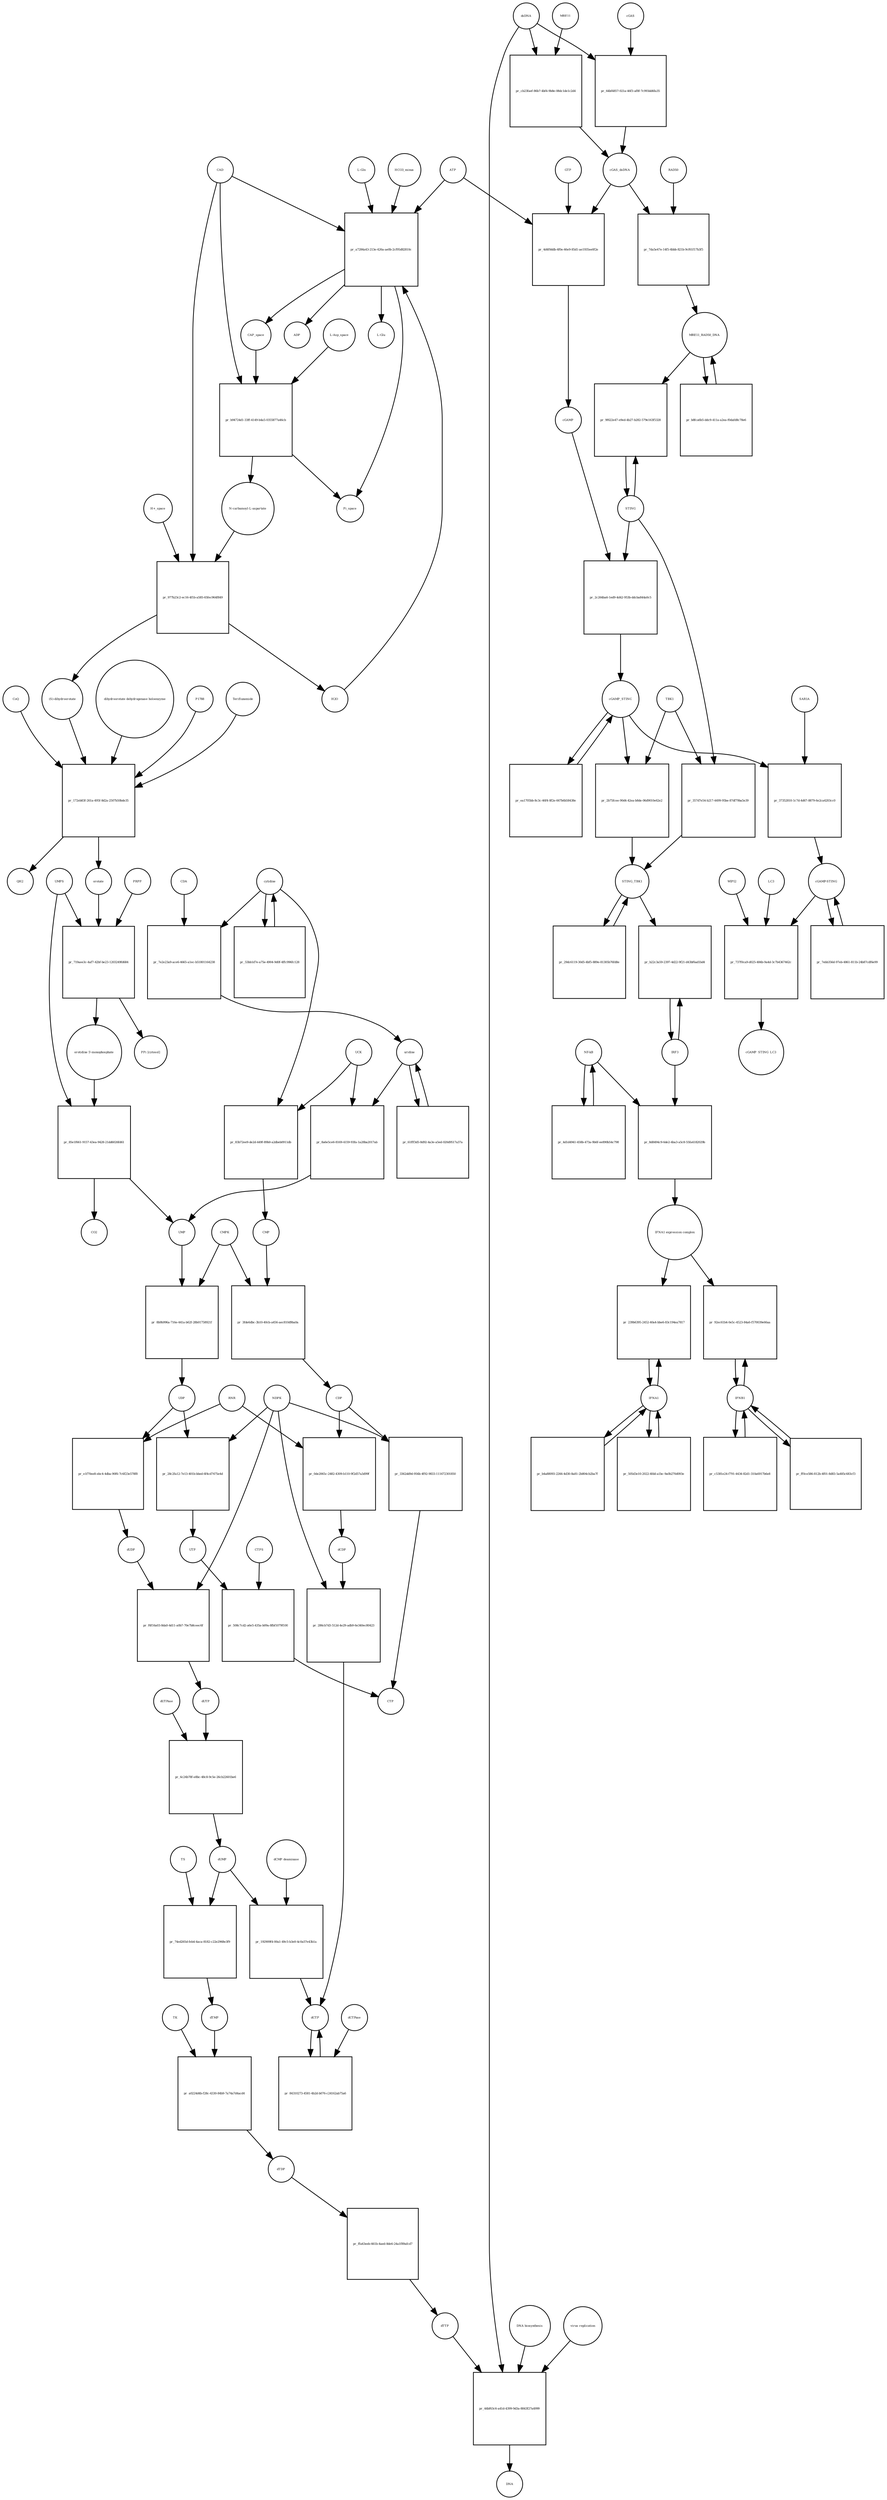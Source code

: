 strict digraph  {
"L-Gln" [annotation="", bipartite=0, cls="simple chemical", fontsize=4, label="L-Gln", shape=circle];
"pr_a7284a43-213e-426a-ae0b-2cf95d82810c" [annotation="", bipartite=1, cls=process, fontsize=4, label="pr_a7284a43-213e-426a-ae0b-2cf95d82810c", shape=square];
CAP_space [annotation="", bipartite=0, cls="simple chemical", fontsize=4, label=CAP_space, shape=circle];
CAD [annotation="", bipartite=0, cls=macromolecule, fontsize=4, label=CAD, shape=circle];
HCO3_minus [annotation="", bipartite=0, cls="simple chemical", fontsize=4, label=HCO3_minus, shape=circle];
H2O [annotation="", bipartite=0, cls="simple chemical", fontsize=4, label=H2O, shape=circle];
ATP [annotation="", bipartite=0, cls="simple chemical", fontsize=4, label=ATP, shape=circle];
"L-Glu" [annotation="", bipartite=0, cls="simple chemical", fontsize=4, label="L-Glu", shape=circle];
ADP [annotation="", bipartite=0, cls="simple chemical", fontsize=4, label=ADP, shape=circle];
Pi_space [annotation="", bipartite=0, cls="simple chemical", fontsize=4, label=Pi_space, shape=circle];
cytidine [annotation="", bipartite=0, cls="simple chemical", fontsize=4, label=cytidine, shape=circle];
"pr_7e2e23a9-ace6-4665-a1ec-b51801164238" [annotation="", bipartite=1, cls=process, fontsize=4, label="pr_7e2e23a9-ace6-4665-a1ec-b51801164238", shape=square];
uridine [annotation="", bipartite=0, cls="simple chemical", fontsize=4, label=uridine, shape=circle];
CDA [annotation="", bipartite=0, cls=macromolecule, fontsize=4, label=CDA, shape=circle];
"pr_8a6e5ce6-8169-4159-93fa-1a28ba2017ab" [annotation="", bipartite=1, cls=process, fontsize=4, label="pr_8a6e5ce6-8169-4159-93fa-1a28ba2017ab", shape=square];
UMP [annotation="", bipartite=0, cls="simple chemical", fontsize=4, label=UMP, shape=circle];
UCK [annotation="", bipartite=0, cls=macromolecule, fontsize=4, label=UCK, shape=circle];
"pr_83b72ee9-de2d-449f-89b0-a2dbeb0911db" [annotation="", bipartite=1, cls=process, fontsize=4, label="pr_83b72ee9-de2d-449f-89b0-a2dbeb0911db", shape=square];
CMP [annotation="", bipartite=0, cls="simple chemical", fontsize=4, label=CMP, shape=circle];
"pr_61fff3d5-8d92-4a3e-a5ed-020d9517a37a" [annotation="", bipartite=1, cls=process, fontsize=4, label="pr_61fff3d5-8d92-4a3e-a5ed-020d9517a37a", shape=square];
"pr_53bb1d7e-a75e-4904-9d0f-4ffc996fc128" [annotation="", bipartite=1, cls=process, fontsize=4, label="pr_53bb1d7e-a75e-4904-9d0f-4ffc996fc128", shape=square];
"pr_8b9b996a-716e-441a-b62f-28b01758921f" [annotation="", bipartite=1, cls=process, fontsize=4, label="pr_8b9b996a-716e-441a-b62f-28b01758921f", shape=square];
UDP [annotation="", bipartite=0, cls="simple chemical", fontsize=4, label=UDP, shape=circle];
CMPK [annotation="", bipartite=0, cls=macromolecule, fontsize=4, label=CMPK, shape=circle];
"pr_3fde6dbc-3b10-40cb-a456-aec810d9ba0a" [annotation="", bipartite=1, cls=process, fontsize=4, label="pr_3fde6dbc-3b10-40cb-a456-aec810d9ba0a", shape=square];
CDP [annotation="", bipartite=0, cls="simple chemical", fontsize=4, label=CDP, shape=circle];
"pr_28c2fa12-7e13-401b-bbed-6f4cd7475e4d" [annotation="", bipartite=1, cls=process, fontsize=4, label="pr_28c2fa12-7e13-401b-bbed-6f4cd7475e4d", shape=square];
UTP [annotation="", bipartite=0, cls="simple chemical", fontsize=4, label=UTP, shape=circle];
NDPK [annotation="", bipartite=0, cls=macromolecule, fontsize=4, label=NDPK, shape=circle];
"pr_3362dd9d-956b-4f92-9833-111672301850" [annotation="", bipartite=1, cls=process, fontsize=4, label="pr_3362dd9d-956b-4f92-9833-111672301850", shape=square];
CTP [annotation="", bipartite=0, cls="simple chemical", fontsize=4, label=CTP, shape=circle];
"pr_508c7cd2-a6e5-435a-b09a-8fbf1079f100" [annotation="", bipartite=1, cls=process, fontsize=4, label="pr_508c7cd2-a6e5-435a-b09a-8fbf1079f100", shape=square];
CTPS [annotation="", bipartite=0, cls=macromolecule, fontsize=4, label=CTPS, shape=circle];
"pr_e1f70ee8-ebc4-4dba-90f6-7c6f23e578f8" [annotation="", bipartite=1, cls=process, fontsize=4, label="pr_e1f70ee8-ebc4-4dba-90f6-7c6f23e578f8", shape=square];
dUDP [annotation="", bipartite=0, cls="simple chemical", fontsize=4, label=dUDP, shape=circle];
RNR [annotation="", bipartite=0, cls=macromolecule, fontsize=4, label=RNR, shape=circle];
"pr_f6f16a03-8da0-4d11-a0b7-70e7b8ceec6f" [annotation="", bipartite=1, cls=process, fontsize=4, label="pr_f6f16a03-8da0-4d11-a0b7-70e7b8ceec6f", shape=square];
dUTP [annotation="", bipartite=0, cls="simple chemical", fontsize=4, label=dUTP, shape=circle];
dCDP [annotation="", bipartite=0, cls="simple chemical", fontsize=4, label=dCDP, shape=circle];
"pr_286cb7d3-512d-4e29-adb9-6e340ec80423" [annotation="", bipartite=1, cls=process, fontsize=4, label="pr_286cb7d3-512d-4e29-adb9-6e340ec80423", shape=square];
dCTP [annotation="", bipartite=0, cls="simple chemical", fontsize=4, label=dCTP, shape=circle];
"pr_0de2065c-2482-4309-b110-9f2d57a3d99f" [annotation="", bipartite=1, cls=process, fontsize=4, label="pr_0de2065c-2482-4309-b110-9f2d57a3d99f", shape=square];
"pr_6c24b78f-e8bc-48c8-9c5e-26cb22601be6" [annotation="", bipartite=1, cls=process, fontsize=4, label="pr_6c24b78f-e8bc-48c8-9c5e-26cb22601be6", shape=square];
dUMP [annotation="", bipartite=0, cls="simple chemical", fontsize=4, label=dUMP, shape=circle];
dUTPase [annotation="", bipartite=0, cls=macromolecule, fontsize=4, label=dUTPase, shape=circle];
"pr_84310273-4581-4b2d-b076-c24162ab75a6" [annotation="", bipartite=1, cls=process, fontsize=4, label="pr_84310273-4581-4b2d-b076-c24162ab75a6", shape=square];
dCTPase [annotation="", bipartite=0, cls=macromolecule, fontsize=4, label=dCTPase, shape=circle];
"pr_192909f4-00a1-49c5-b3e0-4c0a57e43b1a" [annotation="", bipartite=1, cls=process, fontsize=4, label="pr_192909f4-00a1-49c5-b3e0-4c0a57e43b1a", shape=square];
"dCMP deaminase" [annotation="", bipartite=0, cls=macromolecule, fontsize=4, label="dCMP deaminase", shape=circle];
"pr_74ed265d-feb4-4aca-8182-c22e2968e3f9" [annotation="", bipartite=1, cls=process, fontsize=4, label="pr_74ed265d-feb4-4aca-8182-c22e2968e3f9", shape=square];
dTMP [annotation="", bipartite=0, cls="simple chemical", fontsize=4, label=dTMP, shape=circle];
TS [annotation="", bipartite=0, cls=macromolecule, fontsize=4, label=TS, shape=circle];
"pr_a0224d4b-f28c-4330-84b9-7a74a7d4acd4" [annotation="", bipartite=1, cls=process, fontsize=4, label="pr_a0224d4b-f28c-4330-84b9-7a74a7d4acd4", shape=square];
dTDP [annotation="", bipartite=0, cls="simple chemical", fontsize=4, label=dTDP, shape=circle];
TK [annotation="", bipartite=0, cls=macromolecule, fontsize=4, label=TK, shape=circle];
"pr_ffa43eeb-661b-4aed-8de6-24a1f89afcd7" [annotation="", bipartite=1, cls=process, fontsize=4, label="pr_ffa43eeb-661b-4aed-8de6-24a1f89afcd7", shape=square];
dTTP [annotation="", bipartite=0, cls="simple chemical", fontsize=4, label=dTTP, shape=circle];
dsDNA [annotation="", bipartite=0, cls="simple chemical", fontsize=4, label=dsDNA, shape=circle];
"pr_64bf4857-021a-46f3-af8f-7c993dd6fa35" [annotation="", bipartite=1, cls=process, fontsize=4, label="pr_64bf4857-021a-46f3-af8f-7c993dd6fa35", shape=square];
cGAS [annotation="", bipartite=0, cls=macromolecule, fontsize=4, label=cGAS, shape=circle];
cGAS_dsDNA [annotation="", bipartite=0, cls=complex, fontsize=4, label=cGAS_dsDNA, shape=circle];
"pr_4d4f0ddb-4f0e-46e9-85d1-ae1935ee0f2e" [annotation="", bipartite=1, cls=process, fontsize=4, label="pr_4d4f0ddb-4f0e-46e9-85d1-ae1935ee0f2e", shape=square];
GTP [annotation="", bipartite=0, cls="simple chemical", fontsize=4, label=GTP, shape=circle];
cGAMP [annotation="", bipartite=0, cls="simple chemical", fontsize=4, label=cGAMP, shape=circle];
"pr_2c264ba6-1ed9-4d42-953b-ddcba844a0c5" [annotation="", bipartite=1, cls=process, fontsize=4, label="pr_2c264ba6-1ed9-4d42-953b-ddcba844a0c5", shape=square];
STING [annotation="", bipartite=0, cls="macromolecule multimer", fontsize=4, label=STING, shape=circle];
cGAMP_STING [annotation="", bipartite=0, cls=complex, fontsize=4, label=cGAMP_STING, shape=circle];
TBK1 [annotation="", bipartite=0, cls=macromolecule, fontsize=4, label=TBK1, shape=circle];
"pr_2b75fcee-90d4-42ea-b8de-06d9010e62e2" [annotation="", bipartite=1, cls=process, fontsize=4, label="pr_2b75fcee-90d4-42ea-b8de-06d9010e62e2", shape=square];
STING_TBK1 [annotation="", bipartite=0, cls=complex, fontsize=4, label=STING_TBK1, shape=circle];
"pr_ea1705bb-8c3c-46f4-8f2e-667b6b58438e" [annotation="", bipartite=1, cls=process, fontsize=4, label="pr_ea1705bb-8c3c-46f4-8f2e-667b6b58438e", shape=square];
"pr_29dc6119-30d5-4bf5-889e-81305b76fd8e" [annotation="", bipartite=1, cls=process, fontsize=4, label="pr_29dc6119-30d5-4bf5-889e-81305b76fd8e", shape=square];
"NF-kB" [annotation="", bipartite=0, cls=complex, fontsize=4, label="NF-kB", shape=circle];
"pr_4d1d4941-458b-473a-9b6f-ee890b54c798" [annotation="", bipartite=1, cls=process, fontsize=4, label="pr_4d1d4941-458b-473a-9b6f-ee890b54c798", shape=square];
IFNA1 [annotation="", bipartite=0, cls="nucleic acid feature", fontsize=4, label=IFNA1, shape=circle];
"pr_505d3e10-2022-4fdd-a1bc-9a0b270d093e" [annotation="", bipartite=1, cls=process, fontsize=4, label="pr_505d3e10-2022-4fdd-a1bc-9a0b270d093e", shape=square];
IFNB1 [annotation="", bipartite=0, cls="nucleic acid feature", fontsize=4, label=IFNB1, shape=circle];
"pr_ff0ce586-812b-4f01-8d83-5a485c683cf3" [annotation="", bipartite=1, cls=process, fontsize=4, label="pr_ff0ce586-812b-4f01-8d83-5a485c683cf3", shape=square];
"pr_b4a88093-2266-4d30-8a81-2b804cb2ba7f" [annotation="", bipartite=1, cls=process, fontsize=4, label="pr_b4a88093-2266-4d30-8a81-2b804cb2ba7f", shape=square];
"pr_c5381e24-f791-4434-82d1-310a6917b6e8" [annotation="", bipartite=1, cls=process, fontsize=4, label="pr_c5381e24-f791-4434-82d1-310a6917b6e8", shape=square];
"pr_92ec61b4-0e5c-4523-84a6-f570039e66aa" [annotation="", bipartite=1, cls=process, fontsize=4, label="pr_92ec61b4-0e5c-4523-84a6-f570039e66aa", shape=square];
"IFNA1 expression complex" [annotation="", bipartite=0, cls=complex, fontsize=4, label="IFNA1 expression complex", shape=circle];
"cGAMP-STING" [annotation="", bipartite=0, cls=complex, fontsize=4, label="cGAMP-STING", shape=circle];
"pr_7ebb356d-97eb-4861-811b-24b87cdf6e99" [annotation="", bipartite=1, cls=process, fontsize=4, label="pr_7ebb356d-97eb-4861-811b-24b87cdf6e99", shape=square];
"pr_cb23faef-86b7-4bf4-9b8e-08dc1de1c2d4" [annotation="", bipartite=1, cls=process, fontsize=4, label="pr_cb23faef-86b7-4bf4-9b8e-08dc1de1c2d4", shape=square];
MRE11 [annotation="", bipartite=0, cls="macromolecule multimer", fontsize=4, label=MRE11, shape=circle];
RAD50 [annotation="", bipartite=0, cls="macromolecule multimer", fontsize=4, label=RAD50, shape=circle];
"pr_7da5e47e-14f5-4bbb-821b-9cf61f17b3f5" [annotation="", bipartite=1, cls=process, fontsize=4, label="pr_7da5e47e-14f5-4bbb-821b-9cf61f17b3f5", shape=square];
MRE11_RAD50_DNA [annotation="", bipartite=0, cls=complex, fontsize=4, label=MRE11_RAD50_DNA, shape=circle];
IRF3 [annotation="", bipartite=0, cls="macromolecule multimer", fontsize=4, label=IRF3, shape=circle];
"pr_b22c3a59-2397-4d22-9f21-d43bf6ad1bd4" [annotation="", bipartite=1, cls=process, fontsize=4, label="pr_b22c3a59-2397-4d22-9f21-d43bf6ad1bd4", shape=square];
"pr_37352810-1c7d-4d67-8879-6e2ca4203cc0" [annotation="", bipartite=1, cls=process, fontsize=4, label="pr_37352810-1c7d-4d67-8879-6e2ca4203cc0", shape=square];
SAR1A [annotation="", bipartite=0, cls=macromolecule, fontsize=4, label=SAR1A, shape=circle];
"pr_737f0ca9-d025-484b-9a4d-3c7b4367462c" [annotation="", bipartite=1, cls=process, fontsize=4, label="pr_737f0ca9-d025-484b-9a4d-3c7b4367462c", shape=square];
LC3 [annotation="", bipartite=0, cls=macromolecule, fontsize=4, label=LC3, shape=circle];
cGAMP_STING_LC3 [annotation="", bipartite=0, cls=complex, fontsize=4, label=cGAMP_STING_LC3, shape=circle];
WIPI2 [annotation="", bipartite=0, cls=macromolecule, fontsize=4, label=WIPI2, shape=circle];
"pr_9f622e47-e9ed-4b27-b282-579e163f5328" [annotation="", bipartite=1, cls=process, fontsize=4, label="pr_9f622e47-e9ed-4b27-b282-579e163f5328", shape=square];
"pr_357d7e54-b217-4499-95be-87df79ba5e39" [annotation="", bipartite=1, cls=process, fontsize=4, label="pr_357d7e54-b217-4499-95be-87df79ba5e39", shape=square];
"pr_b8fca6b5-ddc9-411a-a2ea-f0dafd8c78e6" [annotation="", bipartite=1, cls=process, fontsize=4, label="pr_b8fca6b5-ddc9-411a-a2ea-f0dafd8c78e6", shape=square];
"pr_b94724d1-33ff-4149-b4a5-0355877a46cb" [annotation="", bipartite=1, cls=process, fontsize=4, label="pr_b94724d1-33ff-4149-b4a5-0355877a46cb", shape=square];
"N-carbamoyl-L-aspartate" [annotation="", bipartite=0, cls="simple chemical", fontsize=4, label="N-carbamoyl-L-aspartate", shape=circle];
"L-Asp_space" [annotation="", bipartite=0, cls="simple chemical", fontsize=4, label="L-Asp_space", shape=circle];
"pr_977b23c2-ec16-4f1b-a585-65fec964f849" [annotation="", bipartite=1, cls=process, fontsize=4, label="pr_977b23c2-ec16-4f1b-a585-65fec964f849", shape=square];
"(S)-dihydroorotate" [annotation="", bipartite=0, cls="simple chemical", fontsize=4, label="(S)-dihydroorotate", shape=circle];
"H+_space" [annotation="", bipartite=0, cls="simple chemical", fontsize=4, label="H+_space", shape=circle];
"pr_172eb83f-261a-495f-8d2a-2507b50bde35" [annotation="", bipartite=1, cls=process, fontsize=4, label="pr_172eb83f-261a-495f-8d2a-2507b50bde35", shape=square];
orotate [annotation="", bipartite=0, cls="simple chemical", fontsize=4, label=orotate, shape=circle];
"dihydroorotate dehydrogenase holoenzyme" [annotation="", bipartite=0, cls="simple chemical", fontsize=4, label="dihydroorotate dehydrogenase holoenzyme", shape=circle];
P1788 [annotation="", bipartite=0, cls="simple chemical", fontsize=4, label=P1788, shape=circle];
Teriflunomide [annotation="", bipartite=0, cls="simple chemical", fontsize=4, label=Teriflunomide, shape=circle];
CoQ [annotation="", bipartite=0, cls="simple chemical", fontsize=4, label=CoQ, shape=circle];
QH2 [annotation="", bipartite=0, cls="simple chemical", fontsize=4, label=QH2, shape=circle];
"pr_719aee3c-4af7-42bf-be23-1203249fd684" [annotation="", bipartite=1, cls=process, fontsize=4, label="pr_719aee3c-4af7-42bf-be23-1203249fd684", shape=square];
"orotidine 5'-monophosphate" [annotation="", bipartite=0, cls="simple chemical", fontsize=4, label="orotidine 5'-monophosphate", shape=circle];
UMPS [annotation="", bipartite=0, cls="macromolecule multimer", fontsize=4, label=UMPS, shape=circle];
PRPP [annotation="", bipartite=0, cls="simple chemical", fontsize=4, label=PRPP, shape=circle];
"PPi [cytosol]" [annotation="", bipartite=0, cls="simple chemical", fontsize=4, label="PPi [cytosol]", shape=circle];
"pr_85e1f661-9157-43ea-9428-21dd6026fd61" [annotation="", bipartite=1, cls=process, fontsize=4, label="pr_85e1f661-9157-43ea-9428-21dd6026fd61", shape=square];
CO2 [annotation="", bipartite=0, cls="simple chemical", fontsize=4, label=CO2, shape=circle];
"pr_44bf63c6-a41d-4399-9d3a-8843f27a4999" [annotation="", bipartite=1, cls=process, fontsize=4, label="pr_44bf63c6-a41d-4399-9d3a-8843f27a4999", shape=square];
DNA [annotation="", bipartite=0, cls="nucleic acid feature", fontsize=4, label=DNA, shape=circle];
"DNA biosynthesis" [annotation="urn_miriam_obo.go_GO%3A0071897", bipartite=0, cls=phenotype, fontsize=4, label="DNA biosynthesis", shape=circle];
"virus replication" [annotation="", bipartite=0, cls=phenotype, fontsize=4, label="virus replication", shape=circle];
"pr_239b6395-2452-40a4-bbe6-83c194ea7817" [annotation="", bipartite=1, cls=process, fontsize=4, label="pr_239b6395-2452-40a4-bbe6-83c194ea7817", shape=square];
"pr_8d8494c9-6de2-4ba3-a5c8-55fa4182029b" [annotation="", bipartite=1, cls=process, fontsize=4, label="pr_8d8494c9-6de2-4ba3-a5c8-55fa4182029b", shape=square];
"L-Gln" -> "pr_a7284a43-213e-426a-ae0b-2cf95d82810c"  [annotation="", interaction_type=consumption];
"pr_a7284a43-213e-426a-ae0b-2cf95d82810c" -> CAP_space  [annotation="", interaction_type=production];
"pr_a7284a43-213e-426a-ae0b-2cf95d82810c" -> "L-Glu"  [annotation="", interaction_type=production];
"pr_a7284a43-213e-426a-ae0b-2cf95d82810c" -> ADP  [annotation="", interaction_type=production];
"pr_a7284a43-213e-426a-ae0b-2cf95d82810c" -> Pi_space  [annotation="", interaction_type=production];
CAP_space -> "pr_b94724d1-33ff-4149-b4a5-0355877a46cb"  [annotation="", interaction_type=consumption];
CAD -> "pr_a7284a43-213e-426a-ae0b-2cf95d82810c"  [annotation=urn_miriam_reactome_REACT_1698, interaction_type=catalysis];
CAD -> "pr_b94724d1-33ff-4149-b4a5-0355877a46cb"  [annotation=urn_miriam_reactome_REACT_1698, interaction_type=catalysis];
CAD -> "pr_977b23c2-ec16-4f1b-a585-65fec964f849"  [annotation=urn_miriam_reactome_REACT_1698, interaction_type=catalysis];
HCO3_minus -> "pr_a7284a43-213e-426a-ae0b-2cf95d82810c"  [annotation="", interaction_type=consumption];
H2O -> "pr_a7284a43-213e-426a-ae0b-2cf95d82810c"  [annotation="", interaction_type=consumption];
ATP -> "pr_a7284a43-213e-426a-ae0b-2cf95d82810c"  [annotation="", interaction_type=consumption];
ATP -> "pr_4d4f0ddb-4f0e-46e9-85d1-ae1935ee0f2e"  [annotation="", interaction_type=consumption];
cytidine -> "pr_7e2e23a9-ace6-4665-a1ec-b51801164238"  [annotation="", interaction_type=consumption];
cytidine -> "pr_83b72ee9-de2d-449f-89b0-a2dbeb0911db"  [annotation="", interaction_type=consumption];
cytidine -> "pr_53bb1d7e-a75e-4904-9d0f-4ffc996fc128"  [annotation="", interaction_type=consumption];
"pr_7e2e23a9-ace6-4665-a1ec-b51801164238" -> uridine  [annotation="", interaction_type=production];
uridine -> "pr_8a6e5ce6-8169-4159-93fa-1a28ba2017ab"  [annotation="", interaction_type=consumption];
uridine -> "pr_61fff3d5-8d92-4a3e-a5ed-020d9517a37a"  [annotation="", interaction_type=consumption];
CDA -> "pr_7e2e23a9-ace6-4665-a1ec-b51801164238"  [annotation="", interaction_type=catalysis];
"pr_8a6e5ce6-8169-4159-93fa-1a28ba2017ab" -> UMP  [annotation="", interaction_type=production];
UMP -> "pr_8b9b996a-716e-441a-b62f-28b01758921f"  [annotation="", interaction_type=consumption];
UCK -> "pr_8a6e5ce6-8169-4159-93fa-1a28ba2017ab"  [annotation="", interaction_type=catalysis];
UCK -> "pr_83b72ee9-de2d-449f-89b0-a2dbeb0911db"  [annotation="", interaction_type=catalysis];
"pr_83b72ee9-de2d-449f-89b0-a2dbeb0911db" -> CMP  [annotation="", interaction_type=production];
CMP -> "pr_3fde6dbc-3b10-40cb-a456-aec810d9ba0a"  [annotation="", interaction_type=consumption];
"pr_61fff3d5-8d92-4a3e-a5ed-020d9517a37a" -> uridine  [annotation="", interaction_type=production];
"pr_53bb1d7e-a75e-4904-9d0f-4ffc996fc128" -> cytidine  [annotation="", interaction_type=production];
"pr_8b9b996a-716e-441a-b62f-28b01758921f" -> UDP  [annotation="", interaction_type=production];
UDP -> "pr_28c2fa12-7e13-401b-bbed-6f4cd7475e4d"  [annotation="", interaction_type=consumption];
UDP -> "pr_e1f70ee8-ebc4-4dba-90f6-7c6f23e578f8"  [annotation="", interaction_type=consumption];
CMPK -> "pr_8b9b996a-716e-441a-b62f-28b01758921f"  [annotation="", interaction_type=catalysis];
CMPK -> "pr_3fde6dbc-3b10-40cb-a456-aec810d9ba0a"  [annotation="", interaction_type=catalysis];
"pr_3fde6dbc-3b10-40cb-a456-aec810d9ba0a" -> CDP  [annotation="", interaction_type=production];
CDP -> "pr_3362dd9d-956b-4f92-9833-111672301850"  [annotation="", interaction_type=consumption];
CDP -> "pr_0de2065c-2482-4309-b110-9f2d57a3d99f"  [annotation="", interaction_type=consumption];
"pr_28c2fa12-7e13-401b-bbed-6f4cd7475e4d" -> UTP  [annotation="", interaction_type=production];
UTP -> "pr_508c7cd2-a6e5-435a-b09a-8fbf1079f100"  [annotation="", interaction_type=consumption];
NDPK -> "pr_28c2fa12-7e13-401b-bbed-6f4cd7475e4d"  [annotation="", interaction_type=catalysis];
NDPK -> "pr_3362dd9d-956b-4f92-9833-111672301850"  [annotation="", interaction_type=catalysis];
NDPK -> "pr_f6f16a03-8da0-4d11-a0b7-70e7b8ceec6f"  [annotation="", interaction_type=catalysis];
NDPK -> "pr_286cb7d3-512d-4e29-adb9-6e340ec80423"  [annotation="", interaction_type=catalysis];
"pr_3362dd9d-956b-4f92-9833-111672301850" -> CTP  [annotation="", interaction_type=production];
"pr_508c7cd2-a6e5-435a-b09a-8fbf1079f100" -> CTP  [annotation="", interaction_type=production];
CTPS -> "pr_508c7cd2-a6e5-435a-b09a-8fbf1079f100"  [annotation="", interaction_type=catalysis];
"pr_e1f70ee8-ebc4-4dba-90f6-7c6f23e578f8" -> dUDP  [annotation="", interaction_type=production];
dUDP -> "pr_f6f16a03-8da0-4d11-a0b7-70e7b8ceec6f"  [annotation="", interaction_type=consumption];
RNR -> "pr_e1f70ee8-ebc4-4dba-90f6-7c6f23e578f8"  [annotation="", interaction_type=catalysis];
RNR -> "pr_0de2065c-2482-4309-b110-9f2d57a3d99f"  [annotation="", interaction_type=catalysis];
"pr_f6f16a03-8da0-4d11-a0b7-70e7b8ceec6f" -> dUTP  [annotation="", interaction_type=production];
dUTP -> "pr_6c24b78f-e8bc-48c8-9c5e-26cb22601be6"  [annotation="", interaction_type=consumption];
dCDP -> "pr_286cb7d3-512d-4e29-adb9-6e340ec80423"  [annotation="", interaction_type=consumption];
"pr_286cb7d3-512d-4e29-adb9-6e340ec80423" -> dCTP  [annotation="", interaction_type=production];
dCTP -> "pr_84310273-4581-4b2d-b076-c24162ab75a6"  [annotation="", interaction_type=consumption];
"pr_0de2065c-2482-4309-b110-9f2d57a3d99f" -> dCDP  [annotation="", interaction_type=production];
"pr_6c24b78f-e8bc-48c8-9c5e-26cb22601be6" -> dUMP  [annotation="", interaction_type=production];
dUMP -> "pr_192909f4-00a1-49c5-b3e0-4c0a57e43b1a"  [annotation="", interaction_type=consumption];
dUMP -> "pr_74ed265d-feb4-4aca-8182-c22e2968e3f9"  [annotation="", interaction_type=consumption];
dUTPase -> "pr_6c24b78f-e8bc-48c8-9c5e-26cb22601be6"  [annotation="", interaction_type=catalysis];
"pr_84310273-4581-4b2d-b076-c24162ab75a6" -> dCTP  [annotation="", interaction_type=production];
dCTPase -> "pr_84310273-4581-4b2d-b076-c24162ab75a6"  [annotation="", interaction_type=catalysis];
"pr_192909f4-00a1-49c5-b3e0-4c0a57e43b1a" -> dCTP  [annotation="", interaction_type=production];
"dCMP deaminase" -> "pr_192909f4-00a1-49c5-b3e0-4c0a57e43b1a"  [annotation="", interaction_type=catalysis];
"pr_74ed265d-feb4-4aca-8182-c22e2968e3f9" -> dTMP  [annotation="", interaction_type=production];
dTMP -> "pr_a0224d4b-f28c-4330-84b9-7a74a7d4acd4"  [annotation="", interaction_type=consumption];
TS -> "pr_74ed265d-feb4-4aca-8182-c22e2968e3f9"  [annotation="", interaction_type=catalysis];
"pr_a0224d4b-f28c-4330-84b9-7a74a7d4acd4" -> dTDP  [annotation="", interaction_type=production];
dTDP -> "pr_ffa43eeb-661b-4aed-8de6-24a1f89afcd7"  [annotation="", interaction_type=consumption];
TK -> "pr_a0224d4b-f28c-4330-84b9-7a74a7d4acd4"  [annotation="", interaction_type=catalysis];
"pr_ffa43eeb-661b-4aed-8de6-24a1f89afcd7" -> dTTP  [annotation="", interaction_type=production];
dTTP -> "pr_44bf63c6-a41d-4399-9d3a-8843f27a4999"  [annotation="", interaction_type=consumption];
dsDNA -> "pr_64bf4857-021a-46f3-af8f-7c993dd6fa35"  [annotation="", interaction_type=consumption];
dsDNA -> "pr_cb23faef-86b7-4bf4-9b8e-08dc1de1c2d4"  [annotation="", interaction_type=consumption];
dsDNA -> "pr_44bf63c6-a41d-4399-9d3a-8843f27a4999"  [annotation="", interaction_type=consumption];
"pr_64bf4857-021a-46f3-af8f-7c993dd6fa35" -> cGAS_dsDNA  [annotation="", interaction_type=production];
cGAS -> "pr_64bf4857-021a-46f3-af8f-7c993dd6fa35"  [annotation="", interaction_type=consumption];
cGAS_dsDNA -> "pr_4d4f0ddb-4f0e-46e9-85d1-ae1935ee0f2e"  [annotation="", interaction_type=catalysis];
cGAS_dsDNA -> "pr_7da5e47e-14f5-4bbb-821b-9cf61f17b3f5"  [annotation="", interaction_type=consumption];
"pr_4d4f0ddb-4f0e-46e9-85d1-ae1935ee0f2e" -> cGAMP  [annotation="", interaction_type=production];
GTP -> "pr_4d4f0ddb-4f0e-46e9-85d1-ae1935ee0f2e"  [annotation="", interaction_type=consumption];
cGAMP -> "pr_2c264ba6-1ed9-4d42-953b-ddcba844a0c5"  [annotation="", interaction_type=consumption];
"pr_2c264ba6-1ed9-4d42-953b-ddcba844a0c5" -> cGAMP_STING  [annotation="", interaction_type=production];
STING -> "pr_2c264ba6-1ed9-4d42-953b-ddcba844a0c5"  [annotation="", interaction_type=consumption];
STING -> "pr_9f622e47-e9ed-4b27-b282-579e163f5328"  [annotation="", interaction_type=consumption];
STING -> "pr_357d7e54-b217-4499-95be-87df79ba5e39"  [annotation="", interaction_type=consumption];
cGAMP_STING -> "pr_2b75fcee-90d4-42ea-b8de-06d9010e62e2"  [annotation="", interaction_type=consumption];
cGAMP_STING -> "pr_ea1705bb-8c3c-46f4-8f2e-667b6b58438e"  [annotation="", interaction_type=consumption];
cGAMP_STING -> "pr_37352810-1c7d-4d67-8879-6e2ca4203cc0"  [annotation="", interaction_type=consumption];
TBK1 -> "pr_2b75fcee-90d4-42ea-b8de-06d9010e62e2"  [annotation="", interaction_type=consumption];
TBK1 -> "pr_357d7e54-b217-4499-95be-87df79ba5e39"  [annotation="", interaction_type=consumption];
"pr_2b75fcee-90d4-42ea-b8de-06d9010e62e2" -> STING_TBK1  [annotation="", interaction_type=production];
STING_TBK1 -> "pr_29dc6119-30d5-4bf5-889e-81305b76fd8e"  [annotation="", interaction_type=consumption];
STING_TBK1 -> "pr_b22c3a59-2397-4d22-9f21-d43bf6ad1bd4"  [annotation="", interaction_type=catalysis];
"pr_ea1705bb-8c3c-46f4-8f2e-667b6b58438e" -> cGAMP_STING  [annotation="", interaction_type=production];
"pr_29dc6119-30d5-4bf5-889e-81305b76fd8e" -> STING_TBK1  [annotation="", interaction_type=production];
"NF-kB" -> "pr_4d1d4941-458b-473a-9b6f-ee890b54c798"  [annotation="", interaction_type=consumption];
"NF-kB" -> "pr_8d8494c9-6de2-4ba3-a5c8-55fa4182029b"  [annotation="", interaction_type=consumption];
"pr_4d1d4941-458b-473a-9b6f-ee890b54c798" -> "NF-kB"  [annotation="", interaction_type=production];
IFNA1 -> "pr_505d3e10-2022-4fdd-a1bc-9a0b270d093e"  [annotation="", interaction_type=consumption];
IFNA1 -> "pr_b4a88093-2266-4d30-8a81-2b804cb2ba7f"  [annotation="", interaction_type=consumption];
IFNA1 -> "pr_239b6395-2452-40a4-bbe6-83c194ea7817"  [annotation="", interaction_type=consumption];
"pr_505d3e10-2022-4fdd-a1bc-9a0b270d093e" -> IFNA1  [annotation="", interaction_type=production];
IFNB1 -> "pr_ff0ce586-812b-4f01-8d83-5a485c683cf3"  [annotation="", interaction_type=consumption];
IFNB1 -> "pr_c5381e24-f791-4434-82d1-310a6917b6e8"  [annotation="", interaction_type=consumption];
IFNB1 -> "pr_92ec61b4-0e5c-4523-84a6-f570039e66aa"  [annotation="", interaction_type=consumption];
"pr_ff0ce586-812b-4f01-8d83-5a485c683cf3" -> IFNB1  [annotation="", interaction_type=production];
"pr_b4a88093-2266-4d30-8a81-2b804cb2ba7f" -> IFNA1  [annotation="", interaction_type=production];
"pr_c5381e24-f791-4434-82d1-310a6917b6e8" -> IFNB1  [annotation="", interaction_type=production];
"pr_92ec61b4-0e5c-4523-84a6-f570039e66aa" -> IFNB1  [annotation="", interaction_type=production];
"IFNA1 expression complex" -> "pr_92ec61b4-0e5c-4523-84a6-f570039e66aa"  [annotation="", interaction_type=stimulation];
"IFNA1 expression complex" -> "pr_239b6395-2452-40a4-bbe6-83c194ea7817"  [annotation="", interaction_type=stimulation];
"cGAMP-STING" -> "pr_7ebb356d-97eb-4861-811b-24b87cdf6e99"  [annotation="", interaction_type=consumption];
"cGAMP-STING" -> "pr_737f0ca9-d025-484b-9a4d-3c7b4367462c"  [annotation="", interaction_type=consumption];
"pr_7ebb356d-97eb-4861-811b-24b87cdf6e99" -> "cGAMP-STING"  [annotation="", interaction_type=production];
"pr_cb23faef-86b7-4bf4-9b8e-08dc1de1c2d4" -> cGAS_dsDNA  [annotation="", interaction_type=production];
MRE11 -> "pr_cb23faef-86b7-4bf4-9b8e-08dc1de1c2d4"  [annotation="", interaction_type=consumption];
RAD50 -> "pr_7da5e47e-14f5-4bbb-821b-9cf61f17b3f5"  [annotation="", interaction_type=consumption];
"pr_7da5e47e-14f5-4bbb-821b-9cf61f17b3f5" -> MRE11_RAD50_DNA  [annotation="", interaction_type=production];
MRE11_RAD50_DNA -> "pr_9f622e47-e9ed-4b27-b282-579e163f5328"  [annotation="", interaction_type=catalysis];
MRE11_RAD50_DNA -> "pr_b8fca6b5-ddc9-411a-a2ea-f0dafd8c78e6"  [annotation="", interaction_type=consumption];
IRF3 -> "pr_b22c3a59-2397-4d22-9f21-d43bf6ad1bd4"  [annotation="", interaction_type=consumption];
IRF3 -> "pr_8d8494c9-6de2-4ba3-a5c8-55fa4182029b"  [annotation="", interaction_type=consumption];
"pr_b22c3a59-2397-4d22-9f21-d43bf6ad1bd4" -> IRF3  [annotation="", interaction_type=production];
"pr_37352810-1c7d-4d67-8879-6e2ca4203cc0" -> "cGAMP-STING"  [annotation="", interaction_type=production];
SAR1A -> "pr_37352810-1c7d-4d67-8879-6e2ca4203cc0"  [annotation="", interaction_type=catalysis];
"pr_737f0ca9-d025-484b-9a4d-3c7b4367462c" -> cGAMP_STING_LC3  [annotation="", interaction_type=production];
LC3 -> "pr_737f0ca9-d025-484b-9a4d-3c7b4367462c"  [annotation="", interaction_type=consumption];
WIPI2 -> "pr_737f0ca9-d025-484b-9a4d-3c7b4367462c"  [annotation="", interaction_type=catalysis];
"pr_9f622e47-e9ed-4b27-b282-579e163f5328" -> STING  [annotation="", interaction_type=production];
"pr_357d7e54-b217-4499-95be-87df79ba5e39" -> STING_TBK1  [annotation="", interaction_type=production];
"pr_b8fca6b5-ddc9-411a-a2ea-f0dafd8c78e6" -> MRE11_RAD50_DNA  [annotation="", interaction_type=production];
"pr_b94724d1-33ff-4149-b4a5-0355877a46cb" -> "N-carbamoyl-L-aspartate"  [annotation="", interaction_type=production];
"pr_b94724d1-33ff-4149-b4a5-0355877a46cb" -> Pi_space  [annotation="", interaction_type=production];
"N-carbamoyl-L-aspartate" -> "pr_977b23c2-ec16-4f1b-a585-65fec964f849"  [annotation="", interaction_type=consumption];
"L-Asp_space" -> "pr_b94724d1-33ff-4149-b4a5-0355877a46cb"  [annotation="", interaction_type=consumption];
"pr_977b23c2-ec16-4f1b-a585-65fec964f849" -> "(S)-dihydroorotate"  [annotation="", interaction_type=production];
"pr_977b23c2-ec16-4f1b-a585-65fec964f849" -> H2O  [annotation="", interaction_type=production];
"(S)-dihydroorotate" -> "pr_172eb83f-261a-495f-8d2a-2507b50bde35"  [annotation="", interaction_type=consumption];
"H+_space" -> "pr_977b23c2-ec16-4f1b-a585-65fec964f849"  [annotation="", interaction_type=consumption];
"pr_172eb83f-261a-495f-8d2a-2507b50bde35" -> orotate  [annotation="", interaction_type=production];
"pr_172eb83f-261a-495f-8d2a-2507b50bde35" -> QH2  [annotation="", interaction_type=production];
orotate -> "pr_719aee3c-4af7-42bf-be23-1203249fd684"  [annotation="", interaction_type=consumption];
"dihydroorotate dehydrogenase holoenzyme" -> "pr_172eb83f-261a-495f-8d2a-2507b50bde35"  [annotation=urn_miriam_reactome_REACT_1698, interaction_type=catalysis];
P1788 -> "pr_172eb83f-261a-495f-8d2a-2507b50bde35"  [annotation=urn_miriam_reactome_REACT_1698, interaction_type=inhibition];
Teriflunomide -> "pr_172eb83f-261a-495f-8d2a-2507b50bde35"  [annotation=urn_miriam_reactome_REACT_1698, interaction_type=inhibition];
CoQ -> "pr_172eb83f-261a-495f-8d2a-2507b50bde35"  [annotation="", interaction_type=consumption];
"pr_719aee3c-4af7-42bf-be23-1203249fd684" -> "orotidine 5'-monophosphate"  [annotation="", interaction_type=production];
"pr_719aee3c-4af7-42bf-be23-1203249fd684" -> "PPi [cytosol]"  [annotation="", interaction_type=production];
"orotidine 5'-monophosphate" -> "pr_85e1f661-9157-43ea-9428-21dd6026fd61"  [annotation="", interaction_type=consumption];
UMPS -> "pr_719aee3c-4af7-42bf-be23-1203249fd684"  [annotation=urn_miriam_reactome_REACT_1698, interaction_type=catalysis];
UMPS -> "pr_85e1f661-9157-43ea-9428-21dd6026fd61"  [annotation=urn_miriam_reactome_REACT_1698, interaction_type=catalysis];
PRPP -> "pr_719aee3c-4af7-42bf-be23-1203249fd684"  [annotation="", interaction_type=consumption];
"pr_85e1f661-9157-43ea-9428-21dd6026fd61" -> UMP  [annotation="", interaction_type=production];
"pr_85e1f661-9157-43ea-9428-21dd6026fd61" -> CO2  [annotation="", interaction_type=production];
"pr_44bf63c6-a41d-4399-9d3a-8843f27a4999" -> DNA  [annotation="", interaction_type=production];
"DNA biosynthesis" -> "pr_44bf63c6-a41d-4399-9d3a-8843f27a4999"  [annotation="", interaction_type=catalysis];
"virus replication" -> "pr_44bf63c6-a41d-4399-9d3a-8843f27a4999"  [annotation="", interaction_type=inhibition];
"pr_239b6395-2452-40a4-bbe6-83c194ea7817" -> IFNA1  [annotation="", interaction_type=production];
"pr_8d8494c9-6de2-4ba3-a5c8-55fa4182029b" -> "IFNA1 expression complex"  [annotation="", interaction_type=production];
}
